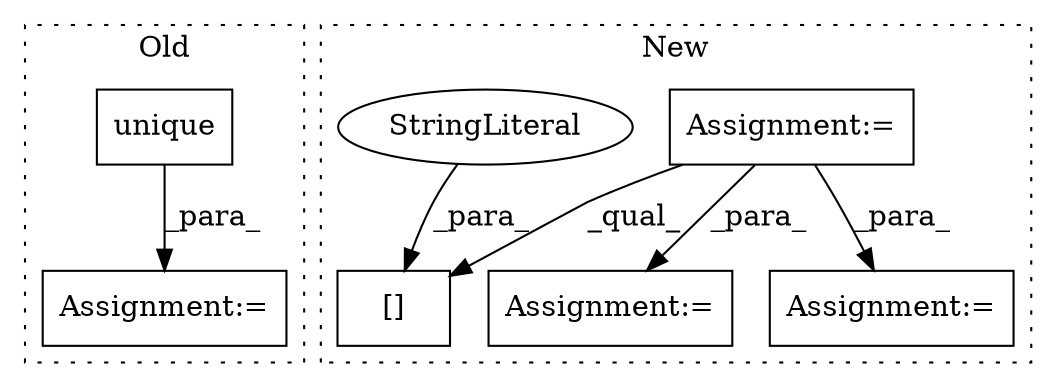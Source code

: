 digraph G {
subgraph cluster0 {
1 [label="unique" a="32" s="913" l="8" shape="box"];
3 [label="Assignment:=" a="7" s="1066,1440" l="57,2" shape="box"];
label = "Old";
style="dotted";
}
subgraph cluster1 {
2 [label="[]" a="2" s="1587,1627" l="2,1" shape="box"];
4 [label="Assignment:=" a="7" s="1066" l="1" shape="box"];
5 [label="Assignment:=" a="7" s="1425" l="1" shape="box"];
6 [label="Assignment:=" a="7" s="2043" l="1" shape="box"];
7 [label="StringLiteral" a="45" s="1589" l="38" shape="ellipse"];
label = "New";
style="dotted";
}
1 -> 3 [label="_para_"];
4 -> 2 [label="_qual_"];
4 -> 5 [label="_para_"];
4 -> 6 [label="_para_"];
7 -> 2 [label="_para_"];
}